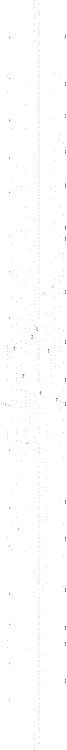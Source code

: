 digraph my_graph {
    rankdir=LR;
    size="8,5"
    node [shape = circle];
    41 -> 0 [label="1"];
    41 -> 44 [label="1"];
    41 -> 40 [label="1"];
    41 -> 38 [label="1"];
    41 -> 36 [label="1"];
    41 -> 34 [label="1"];
    41 -> 32 [label="1"];
    41 -> 30 [label="1"];
    41 -> 28 [label="1"];
    41 -> 26 [label="1"];
    41 -> 24 [label="1"];
    41 -> 22 [label="1"];
    41 -> 20 [label="1"];
    41 -> 18 [label="1"];
    41 -> 16 [label="1"];
    41 -> 14 [label="1"];
    41 -> 12 [label="1"];
    41 -> 10 [label="1"];
    41 -> 8 [label="1"];
    41 -> 6 [label="1"];
    41 -> 4 [label="1"];
    41 -> 2 [label="1"];
    0 -> 39 [label="1"];
    0 -> 37 [label="1"];
    0 -> 35 [label="1"];
    0 -> 33 [label="1"];
    0 -> 31 [label="1"];
    0 -> 29 [label="1"];
    0 -> 27 [label="1"];
    0 -> 25 [label="1"];
    0 -> 23 [label="1"];
    0 -> 21 [label="1"];
    0 -> 19 [label="1"];
    0 -> 17 [label="1"];
    0 -> 15 [label="1"];
    0 -> 13 [label="1"];
    0 -> 11 [label="1"];
    0 -> 9 [label="1"];
    0 -> 7 [label="1"];
    46 -> 41 [label="1"];
    43 -> 46 [label="1"];
    43 -> 0 [label="1"];
    43 -> 40 [label="1"];
    43 -> 38 [label="1"];
    43 -> 36 [label="1"];
    43 -> 34 [label="1"];
    43 -> 32 [label="1"];
    43 -> 30 [label="1"];
    43 -> 28 [label="1"];
    43 -> 26 [label="1"];
    43 -> 24 [label="1"];
    43 -> 22 [label="1"];
    43 -> 20 [label="1"];
    43 -> 18 [label="1"];
    43 -> 16 [label="1"];
    43 -> 14 [label="1"];
    43 -> 12 [label="1"];
    43 -> 10 [label="1"];
    43 -> 8 [label="1"];
    43 -> 6 [label="1"];
    43 -> 4 [label="1"];
    43 -> 2 [label="1"];
    42 -> 43 [label="1"];
    47 -> 42 [label="1"];
    47 -> 46 [label="1"];
    47 -> 44 [label="1"];
    47 -> 4 [label="1"];
    47 -> 2 [label="1"];
    47 -> 6 [label="1"];
    45 -> 0 [label="1"];
    45 -> 42 [label="1"];
    45 -> 40 [label="1"];
    45 -> 38 [label="1"];
    45 -> 36 [label="1"];
    45 -> 34 [label="1"];
    45 -> 32 [label="1"];
    45 -> 30 [label="1"];
    45 -> 28 [label="1"];
    45 -> 26 [label="1"];
    45 -> 24 [label="1"];
    45 -> 22 [label="1"];
    45 -> 20 [label="1"];
    45 -> 18 [label="1"];
    45 -> 16 [label="1"];
    45 -> 14 [label="1"];
    45 -> 12 [label="1"];
    45 -> 10 [label="1"];
    45 -> 8 [label="1"];
    45 -> 6 [label="1"];
    45 -> 4 [label="1"];
    45 -> 2 [label="1"];
    44 -> 45 [label="1"];
    39 -> 46 [label="1"];
    39 -> 44 [label="1"];
    39 -> 42 [label="1"];
    39 -> 38 [label="1"];
    39 -> 36 [label="1"];
    39 -> 34 [label="1"];
    39 -> 32 [label="1"];
    39 -> 30 [label="1"];
    39 -> 28 [label="1"];
    39 -> 26 [label="1"];
    39 -> 24 [label="1"];
    39 -> 22 [label="1"];
    39 -> 20 [label="1"];
    39 -> 18 [label="1"];
    39 -> 16 [label="1"];
    39 -> 14 [label="1"];
    39 -> 12 [label="1"];
    39 -> 10 [label="1"];
    39 -> 8 [label="1"];
    39 -> 6 [label="1"];
    39 -> 4 [label="1"];
    39 -> 2 [label="1"];
    37 -> 46 [label="1"];
    37 -> 44 [label="1"];
    37 -> 42 [label="1"];
    37 -> 40 [label="1"];
    37 -> 36 [label="1"];
    37 -> 34 [label="1"];
    37 -> 32 [label="1"];
    37 -> 30 [label="1"];
    37 -> 28 [label="1"];
    37 -> 26 [label="1"];
    37 -> 24 [label="1"];
    37 -> 22 [label="1"];
    37 -> 20 [label="1"];
    37 -> 18 [label="1"];
    37 -> 16 [label="1"];
    37 -> 14 [label="1"];
    37 -> 12 [label="1"];
    37 -> 10 [label="1"];
    37 -> 8 [label="1"];
    37 -> 6 [label="1"];
    37 -> 4 [label="1"];
    37 -> 2 [label="1"];
    35 -> 46 [label="1"];
    35 -> 44 [label="1"];
    35 -> 42 [label="1"];
    35 -> 40 [label="1"];
    35 -> 38 [label="1"];
    35 -> 34 [label="1"];
    35 -> 32 [label="1"];
    35 -> 30 [label="1"];
    35 -> 28 [label="1"];
    35 -> 26 [label="1"];
    35 -> 24 [label="1"];
    35 -> 22 [label="1"];
    35 -> 20 [label="1"];
    35 -> 18 [label="1"];
    35 -> 16 [label="1"];
    35 -> 14 [label="1"];
    35 -> 12 [label="1"];
    35 -> 10 [label="1"];
    35 -> 8 [label="1"];
    35 -> 6 [label="1"];
    35 -> 4 [label="1"];
    35 -> 2 [label="1"];
    33 -> 46 [label="1"];
    33 -> 44 [label="1"];
    33 -> 42 [label="1"];
    33 -> 40 [label="1"];
    33 -> 38 [label="1"];
    33 -> 36 [label="1"];
    33 -> 32 [label="1"];
    33 -> 30 [label="1"];
    33 -> 28 [label="1"];
    33 -> 26 [label="1"];
    33 -> 24 [label="1"];
    33 -> 22 [label="1"];
    33 -> 20 [label="1"];
    33 -> 18 [label="1"];
    33 -> 16 [label="1"];
    33 -> 14 [label="1"];
    33 -> 12 [label="1"];
    33 -> 10 [label="1"];
    33 -> 8 [label="1"];
    33 -> 6 [label="1"];
    33 -> 4 [label="1"];
    33 -> 2 [label="1"];
    31 -> 46 [label="1"];
    31 -> 44 [label="1"];
    31 -> 42 [label="1"];
    31 -> 40 [label="1"];
    31 -> 38 [label="1"];
    31 -> 36 [label="1"];
    31 -> 34 [label="1"];
    31 -> 30 [label="1"];
    31 -> 28 [label="1"];
    31 -> 26 [label="1"];
    31 -> 24 [label="1"];
    31 -> 22 [label="1"];
    31 -> 20 [label="1"];
    31 -> 18 [label="1"];
    31 -> 16 [label="1"];
    31 -> 14 [label="1"];
    31 -> 12 [label="1"];
    31 -> 10 [label="1"];
    31 -> 8 [label="1"];
    31 -> 6 [label="1"];
    31 -> 4 [label="1"];
    31 -> 2 [label="1"];
    29 -> 46 [label="1"];
    29 -> 44 [label="1"];
    29 -> 42 [label="1"];
    29 -> 40 [label="1"];
    29 -> 38 [label="1"];
    29 -> 36 [label="1"];
    29 -> 34 [label="1"];
    29 -> 32 [label="1"];
    29 -> 28 [label="1"];
    29 -> 26 [label="1"];
    29 -> 24 [label="1"];
    29 -> 22 [label="1"];
    29 -> 20 [label="1"];
    29 -> 18 [label="1"];
    29 -> 16 [label="1"];
    29 -> 14 [label="1"];
    29 -> 12 [label="1"];
    29 -> 10 [label="1"];
    29 -> 8 [label="1"];
    29 -> 6 [label="1"];
    29 -> 4 [label="1"];
    29 -> 2 [label="1"];
    27 -> 46 [label="1"];
    27 -> 44 [label="1"];
    27 -> 42 [label="1"];
    27 -> 40 [label="1"];
    27 -> 38 [label="1"];
    27 -> 36 [label="1"];
    27 -> 34 [label="1"];
    27 -> 32 [label="1"];
    27 -> 30 [label="1"];
    27 -> 26 [label="1"];
    27 -> 24 [label="1"];
    27 -> 22 [label="1"];
    27 -> 20 [label="1"];
    27 -> 18 [label="1"];
    27 -> 16 [label="1"];
    27 -> 14 [label="1"];
    27 -> 12 [label="1"];
    27 -> 10 [label="1"];
    27 -> 8 [label="1"];
    27 -> 6 [label="1"];
    27 -> 4 [label="1"];
    27 -> 2 [label="1"];
    25 -> 46 [label="1"];
    25 -> 44 [label="1"];
    25 -> 42 [label="1"];
    25 -> 40 [label="1"];
    25 -> 38 [label="1"];
    25 -> 36 [label="1"];
    25 -> 34 [label="1"];
    25 -> 32 [label="1"];
    25 -> 30 [label="1"];
    25 -> 28 [label="1"];
    25 -> 24 [label="1"];
    25 -> 22 [label="1"];
    25 -> 20 [label="1"];
    25 -> 18 [label="1"];
    25 -> 16 [label="1"];
    25 -> 14 [label="1"];
    25 -> 12 [label="1"];
    25 -> 10 [label="1"];
    25 -> 8 [label="1"];
    25 -> 6 [label="1"];
    25 -> 4 [label="1"];
    25 -> 2 [label="1"];
    23 -> 46 [label="1"];
    23 -> 44 [label="1"];
    23 -> 42 [label="1"];
    23 -> 40 [label="1"];
    23 -> 38 [label="1"];
    23 -> 36 [label="1"];
    23 -> 34 [label="1"];
    23 -> 32 [label="1"];
    23 -> 30 [label="1"];
    23 -> 28 [label="1"];
    23 -> 26 [label="1"];
    23 -> 22 [label="1"];
    23 -> 20 [label="1"];
    23 -> 18 [label="1"];
    23 -> 16 [label="1"];
    23 -> 14 [label="1"];
    23 -> 12 [label="1"];
    23 -> 10 [label="1"];
    23 -> 8 [label="1"];
    23 -> 6 [label="1"];
    23 -> 4 [label="1"];
    23 -> 2 [label="1"];
    21 -> 46 [label="1"];
    21 -> 44 [label="1"];
    21 -> 42 [label="1"];
    21 -> 40 [label="1"];
    21 -> 38 [label="1"];
    21 -> 36 [label="1"];
    21 -> 34 [label="1"];
    21 -> 32 [label="1"];
    21 -> 30 [label="1"];
    21 -> 28 [label="1"];
    21 -> 26 [label="1"];
    21 -> 24 [label="1"];
    21 -> 20 [label="1"];
    21 -> 18 [label="1"];
    21 -> 16 [label="1"];
    21 -> 14 [label="1"];
    21 -> 12 [label="1"];
    21 -> 10 [label="1"];
    21 -> 8 [label="1"];
    21 -> 6 [label="1"];
    21 -> 4 [label="1"];
    21 -> 2 [label="1"];
    19 -> 46 [label="1"];
    19 -> 44 [label="1"];
    19 -> 42 [label="1"];
    19 -> 40 [label="1"];
    19 -> 38 [label="1"];
    19 -> 36 [label="1"];
    19 -> 34 [label="1"];
    19 -> 32 [label="1"];
    19 -> 30 [label="1"];
    19 -> 28 [label="1"];
    19 -> 26 [label="1"];
    19 -> 24 [label="1"];
    19 -> 22 [label="1"];
    19 -> 18 [label="1"];
    19 -> 16 [label="1"];
    19 -> 14 [label="1"];
    19 -> 12 [label="1"];
    19 -> 10 [label="1"];
    19 -> 8 [label="1"];
    19 -> 6 [label="1"];
    19 -> 4 [label="1"];
    19 -> 2 [label="1"];
    17 -> 46 [label="1"];
    17 -> 44 [label="1"];
    17 -> 42 [label="1"];
    17 -> 40 [label="1"];
    17 -> 38 [label="1"];
    17 -> 36 [label="1"];
    17 -> 34 [label="1"];
    17 -> 32 [label="1"];
    17 -> 30 [label="1"];
    17 -> 28 [label="1"];
    17 -> 26 [label="1"];
    17 -> 24 [label="1"];
    17 -> 22 [label="1"];
    17 -> 20 [label="1"];
    17 -> 16 [label="1"];
    17 -> 14 [label="1"];
    17 -> 12 [label="1"];
    17 -> 10 [label="1"];
    17 -> 8 [label="1"];
    17 -> 6 [label="1"];
    17 -> 4 [label="1"];
    17 -> 2 [label="1"];
    15 -> 46 [label="1"];
    15 -> 44 [label="1"];
    15 -> 42 [label="1"];
    15 -> 40 [label="1"];
    15 -> 38 [label="1"];
    15 -> 36 [label="1"];
    15 -> 34 [label="1"];
    15 -> 32 [label="1"];
    15 -> 30 [label="1"];
    15 -> 28 [label="1"];
    15 -> 26 [label="1"];
    15 -> 24 [label="1"];
    15 -> 22 [label="1"];
    15 -> 20 [label="1"];
    15 -> 18 [label="1"];
    15 -> 14 [label="1"];
    15 -> 12 [label="1"];
    15 -> 10 [label="1"];
    15 -> 8 [label="1"];
    15 -> 6 [label="1"];
    15 -> 4 [label="1"];
    15 -> 2 [label="1"];
    13 -> 46 [label="1"];
    13 -> 44 [label="1"];
    13 -> 42 [label="1"];
    13 -> 40 [label="1"];
    13 -> 38 [label="1"];
    13 -> 36 [label="1"];
    13 -> 34 [label="1"];
    13 -> 32 [label="1"];
    13 -> 30 [label="1"];
    13 -> 28 [label="1"];
    13 -> 26 [label="1"];
    13 -> 24 [label="1"];
    13 -> 22 [label="1"];
    13 -> 20 [label="1"];
    13 -> 18 [label="1"];
    13 -> 16 [label="1"];
    13 -> 12 [label="1"];
    13 -> 10 [label="1"];
    13 -> 8 [label="1"];
    13 -> 6 [label="1"];
    13 -> 4 [label="1"];
    13 -> 2 [label="1"];
    11 -> 46 [label="1"];
    11 -> 44 [label="1"];
    11 -> 42 [label="1"];
    11 -> 40 [label="1"];
    11 -> 38 [label="1"];
    11 -> 36 [label="1"];
    11 -> 34 [label="1"];
    11 -> 32 [label="1"];
    11 -> 30 [label="1"];
    11 -> 28 [label="1"];
    11 -> 26 [label="1"];
    11 -> 24 [label="1"];
    11 -> 22 [label="1"];
    11 -> 20 [label="1"];
    11 -> 18 [label="1"];
    11 -> 16 [label="1"];
    11 -> 14 [label="1"];
    11 -> 10 [label="1"];
    11 -> 8 [label="1"];
    11 -> 6 [label="1"];
    11 -> 4 [label="1"];
    11 -> 2 [label="1"];
    9 -> 46 [label="1"];
    9 -> 44 [label="1"];
    9 -> 42 [label="1"];
    9 -> 40 [label="1"];
    9 -> 38 [label="1"];
    9 -> 36 [label="1"];
    9 -> 34 [label="1"];
    9 -> 32 [label="1"];
    9 -> 30 [label="1"];
    9 -> 28 [label="1"];
    9 -> 26 [label="1"];
    9 -> 24 [label="1"];
    9 -> 22 [label="1"];
    9 -> 20 [label="1"];
    9 -> 18 [label="1"];
    9 -> 16 [label="1"];
    9 -> 14 [label="1"];
    9 -> 12 [label="1"];
    9 -> 8 [label="1"];
    9 -> 6 [label="1"];
    9 -> 4 [label="1"];
    9 -> 2 [label="1"];
    7 -> 46 [label="1"];
    7 -> 44 [label="1"];
    7 -> 42 [label="1"];
    7 -> 40 [label="1"];
    7 -> 38 [label="1"];
    7 -> 36 [label="1"];
    7 -> 34 [label="1"];
    7 -> 32 [label="1"];
    7 -> 30 [label="1"];
    7 -> 28 [label="1"];
    7 -> 26 [label="1"];
    7 -> 24 [label="1"];
    7 -> 22 [label="1"];
    7 -> 20 [label="1"];
    7 -> 18 [label="1"];
    7 -> 16 [label="1"];
    7 -> 14 [label="1"];
    7 -> 12 [label="1"];
    7 -> 10 [label="1"];
    7 -> 6 [label="1"];
    7 -> 4 [label="1"];
    7 -> 2 [label="1"];
    40 -> 47 [label="1"];
    38 -> 47 [label="1"];
    36 -> 47 [label="1"];
    34 -> 47 [label="1"];
    32 -> 47 [label="1"];
    30 -> 47 [label="1"];
    28 -> 47 [label="1"];
    26 -> 47 [label="1"];
    24 -> 47 [label="1"];
    22 -> 47 [label="1"];
    20 -> 47 [label="1"];
    18 -> 47 [label="1"];
    16 -> 47 [label="1"];
    14 -> 47 [label="1"];
    12 -> 47 [label="1"];
    10 -> 47 [label="1"];
    8 -> 47 [label="1"];
    4 -> 1 [label="1"];
    1 -> 46 [label="1"];
    1 -> 44 [label="1"];
    1 -> 42 [label="1"];
    1 -> 40 [label="1"];
    1 -> 38 [label="1"];
    1 -> 36 [label="1"];
    1 -> 34 [label="1"];
    1 -> 32 [label="1"];
    1 -> 30 [label="1"];
    1 -> 28 [label="1"];
    1 -> 26 [label="1"];
    1 -> 24 [label="1"];
    1 -> 22 [label="1"];
    1 -> 20 [label="1"];
    1 -> 18 [label="1"];
    1 -> 16 [label="1"];
    1 -> 14 [label="1"];
    1 -> 12 [label="1"];
    1 -> 10 [label="1"];
    1 -> 8 [label="1"];
    1 -> 6 [label="1"];
    1 -> 0 [label="1"];
    6 -> 3 [label="1"];
    3 -> 46 [label="1"];
    3 -> 44 [label="1"];
    3 -> 42 [label="1"];
    3 -> 40 [label="1"];
    3 -> 38 [label="1"];
    3 -> 36 [label="1"];
    3 -> 34 [label="1"];
    3 -> 32 [label="1"];
    3 -> 30 [label="1"];
    3 -> 28 [label="1"];
    3 -> 26 [label="1"];
    3 -> 24 [label="1"];
    3 -> 22 [label="1"];
    3 -> 20 [label="1"];
    3 -> 18 [label="1"];
    3 -> 16 [label="1"];
    3 -> 14 [label="1"];
    3 -> 12 [label="1"];
    3 -> 10 [label="1"];
    3 -> 8 [label="1"];
    3 -> 0 [label="1"];
    3 -> 2 [label="1"];
    2 -> 5 [label="1"];
    5 -> 46 [label="1"];
    5 -> 44 [label="1"];
    5 -> 42 [label="1"];
    5 -> 40 [label="1"];
    5 -> 38 [label="1"];
    5 -> 36 [label="1"];
    5 -> 34 [label="1"];
    5 -> 32 [label="1"];
    5 -> 30 [label="1"];
    5 -> 28 [label="1"];
    5 -> 26 [label="1"];
    5 -> 24 [label="1"];
    5 -> 22 [label="1"];
    5 -> 20 [label="1"];
    5 -> 18 [label="1"];
    5 -> 16 [label="1"];
    5 -> 14 [label="1"];
    5 -> 12 [label="1"];
    5 -> 10 [label="1"];
    5 -> 8 [label="1"];
    5 -> 4 [label="1"];
    5 -> 0 [label="1"];
}
